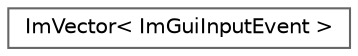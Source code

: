 digraph "Graphical Class Hierarchy"
{
 // LATEX_PDF_SIZE
  bgcolor="transparent";
  edge [fontname=Helvetica,fontsize=10,labelfontname=Helvetica,labelfontsize=10];
  node [fontname=Helvetica,fontsize=10,shape=box,height=0.2,width=0.4];
  rankdir="LR";
  Node0 [label="ImVector\< ImGuiInputEvent \>",height=0.2,width=0.4,color="grey40", fillcolor="white", style="filled",URL="$struct_im_vector.html",tooltip=" "];
}
